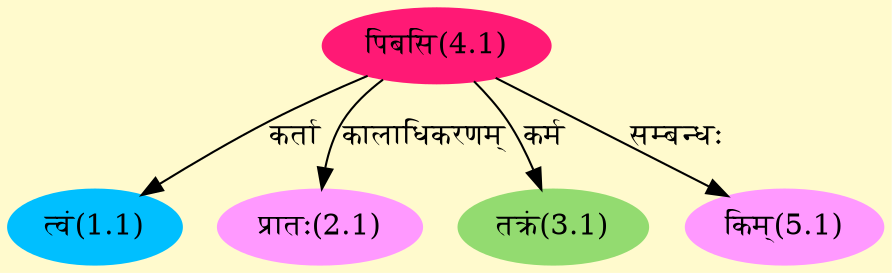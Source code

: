 digraph G{
rankdir=BT;
 compound=true;
 bgcolor="lemonchiffon1";
Node1_1 [style=filled, color="#00BFFF" label = "त्वं(1.1)"]
Node4_1 [style=filled, color="#FF1975" label = "पिबसि(4.1)"]
Node2_1 [style=filled, color="#FF99FF" label = "प्रातः(2.1)"]
Node3_1 [style=filled, color="#93DB70" label = "तक्रं(3.1)"]
Node [style=filled, color="" label = "()"]
Node5_1 [style=filled, color="#FF99FF" label = "किम्(5.1)"]
/* Start of Relations section */

Node1_1 -> Node4_1 [  label="कर्ता"  dir="back" ]
Node2_1 -> Node4_1 [  label="कालाधिकरणम्"  dir="back" ]
Node3_1 -> Node4_1 [  label="कर्म"  dir="back" ]
Node5_1 -> Node4_1 [  label="सम्बन्धः"  dir="back" ]
}
